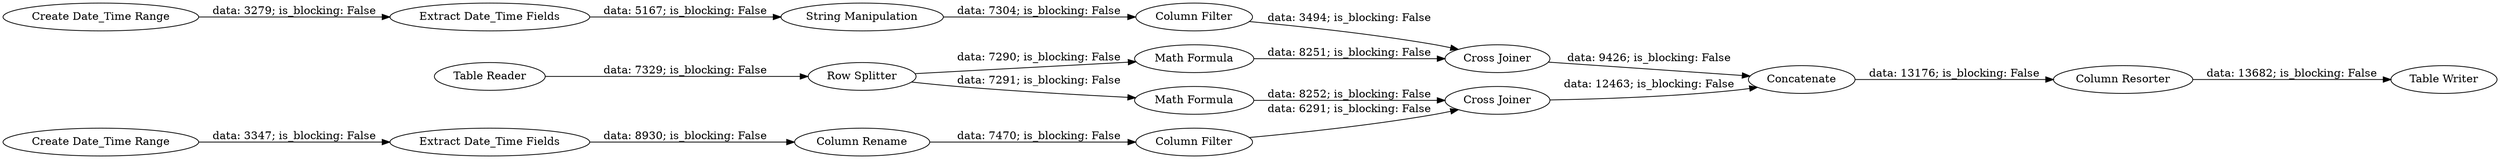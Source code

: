digraph {
	"-8335976751097968110_4" [label="Create Date_Time Range"]
	"-8335976751097968110_5" [label="Extract Date_Time Fields"]
	"-8335976751097968110_3" [label="Create Date_Time Range"]
	"-8335976751097968110_15" [label=Concatenate]
	"-8335976751097968110_1" [label="Table Reader"]
	"-8335976751097968110_2" [label="Row Splitter"]
	"-8335976751097968110_8" [label="Math Formula"]
	"-8335976751097968110_6" [label="Extract Date_Time Fields"]
	"-8335976751097968110_10" [label="Column Rename"]
	"-8335976751097968110_14" [label="Cross Joiner"]
	"-8335976751097968110_7" [label="String Manipulation"]
	"-8335976751097968110_16" [label="Column Resorter"]
	"-8335976751097968110_17" [label="Table Writer"]
	"-8335976751097968110_13" [label="Column Filter"]
	"-8335976751097968110_11" [label="Cross Joiner"]
	"-8335976751097968110_12" [label="Column Filter"]
	"-8335976751097968110_9" [label="Math Formula"]
	"-8335976751097968110_1" -> "-8335976751097968110_2" [label="data: 7329; is_blocking: False"]
	"-8335976751097968110_4" -> "-8335976751097968110_6" [label="data: 3279; is_blocking: False"]
	"-8335976751097968110_8" -> "-8335976751097968110_11" [label="data: 8252; is_blocking: False"]
	"-8335976751097968110_6" -> "-8335976751097968110_7" [label="data: 5167; is_blocking: False"]
	"-8335976751097968110_11" -> "-8335976751097968110_15" [label="data: 12463; is_blocking: False"]
	"-8335976751097968110_15" -> "-8335976751097968110_16" [label="data: 13176; is_blocking: False"]
	"-8335976751097968110_2" -> "-8335976751097968110_9" [label="data: 7290; is_blocking: False"]
	"-8335976751097968110_7" -> "-8335976751097968110_13" [label="data: 7304; is_blocking: False"]
	"-8335976751097968110_9" -> "-8335976751097968110_14" [label="data: 8251; is_blocking: False"]
	"-8335976751097968110_3" -> "-8335976751097968110_5" [label="data: 3347; is_blocking: False"]
	"-8335976751097968110_16" -> "-8335976751097968110_17" [label="data: 13682; is_blocking: False"]
	"-8335976751097968110_14" -> "-8335976751097968110_15" [label="data: 9426; is_blocking: False"]
	"-8335976751097968110_5" -> "-8335976751097968110_10" [label="data: 8930; is_blocking: False"]
	"-8335976751097968110_12" -> "-8335976751097968110_11" [label="data: 6291; is_blocking: False"]
	"-8335976751097968110_13" -> "-8335976751097968110_14" [label="data: 3494; is_blocking: False"]
	"-8335976751097968110_2" -> "-8335976751097968110_8" [label="data: 7291; is_blocking: False"]
	"-8335976751097968110_10" -> "-8335976751097968110_12" [label="data: 7470; is_blocking: False"]
	rankdir=LR
}
